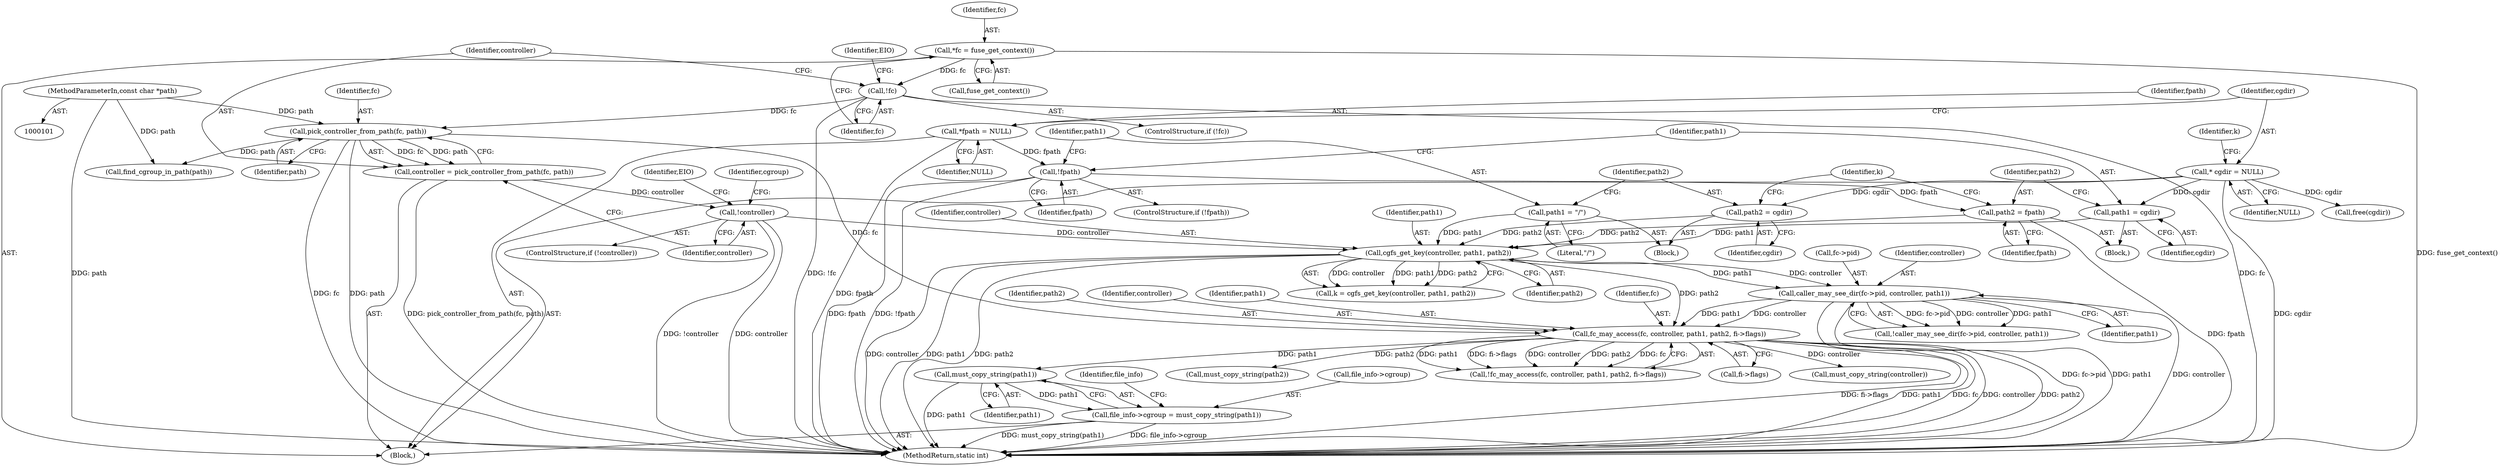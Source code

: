 digraph "0_lxcfs_a8b6c3e0537e90fba3c55910fd1b7229d54a60a7_2@API" {
"1000250" [label="(Call,must_copy_string(path1))"];
"1000211" [label="(Call,fc_may_access(fc, controller, path1, path2, fi->flags))"];
"1000135" [label="(Call,pick_controller_from_path(fc, path))"];
"1000128" [label="(Call,!fc)"];
"1000123" [label="(Call,*fc = fuse_get_context())"];
"1000102" [label="(MethodParameterIn,const char *path)"];
"1000197" [label="(Call,caller_may_see_dir(fc->pid, controller, path1))"];
"1000180" [label="(Call,cgfs_get_key(controller, path1, path2))"];
"1000139" [label="(Call,!controller)"];
"1000133" [label="(Call,controller = pick_controller_from_path(fc, path))"];
"1000172" [label="(Call,path1 = cgdir)"];
"1000113" [label="(Call,* cgdir = NULL)"];
"1000164" [label="(Call,path1 = \"/\")"];
"1000167" [label="(Call,path2 = cgdir)"];
"1000175" [label="(Call,path2 = fpath)"];
"1000161" [label="(Call,!fpath)"];
"1000107" [label="(Call,*fpath = NULL)"];
"1000246" [label="(Call,file_info->cgroup = must_copy_string(path1))"];
"1000251" [label="(Identifier,path1)"];
"1000166" [label="(Literal,\"/\")"];
"1000160" [label="(ControlStructure,if (!fpath))"];
"1000246" [label="(Call,file_info->cgroup = must_copy_string(path1))"];
"1000135" [label="(Call,pick_controller_from_path(fc, path))"];
"1000119" [label="(Identifier,k)"];
"1000198" [label="(Call,fc->pid)"];
"1000104" [label="(Block,)"];
"1000138" [label="(ControlStructure,if (!controller))"];
"1000197" [label="(Call,caller_may_see_dir(fc->pid, controller, path1))"];
"1000288" [label="(MethodReturn,static int)"];
"1000128" [label="(Call,!fc)"];
"1000129" [label="(Identifier,fc)"];
"1000163" [label="(Block,)"];
"1000146" [label="(Call,find_cgroup_in_path(path))"];
"1000215" [label="(Identifier,path2)"];
"1000115" [label="(Identifier,NULL)"];
"1000161" [label="(Call,!fpath)"];
"1000175" [label="(Call,path2 = fpath)"];
"1000201" [label="(Identifier,controller)"];
"1000250" [label="(Call,must_copy_string(path1))"];
"1000127" [label="(ControlStructure,if (!fc))"];
"1000132" [label="(Identifier,EIO)"];
"1000162" [label="(Identifier,fpath)"];
"1000213" [label="(Identifier,controller)"];
"1000176" [label="(Identifier,path2)"];
"1000177" [label="(Identifier,fpath)"];
"1000108" [label="(Identifier,fpath)"];
"1000169" [label="(Identifier,cgdir)"];
"1000179" [label="(Identifier,k)"];
"1000214" [label="(Identifier,path1)"];
"1000247" [label="(Call,file_info->cgroup)"];
"1000211" [label="(Call,fc_may_access(fc, controller, path1, path2, fi->flags))"];
"1000216" [label="(Call,fi->flags)"];
"1000256" [label="(Call,must_copy_string(path2))"];
"1000136" [label="(Identifier,fc)"];
"1000125" [label="(Call,fuse_get_context())"];
"1000107" [label="(Call,*fpath = NULL)"];
"1000109" [label="(Identifier,NULL)"];
"1000165" [label="(Identifier,path1)"];
"1000168" [label="(Identifier,path2)"];
"1000140" [label="(Identifier,controller)"];
"1000143" [label="(Identifier,EIO)"];
"1000181" [label="(Identifier,controller)"];
"1000254" [label="(Identifier,file_info)"];
"1000167" [label="(Call,path2 = cgdir)"];
"1000134" [label="(Identifier,controller)"];
"1000196" [label="(Call,!caller_may_see_dir(fc->pid, controller, path1))"];
"1000174" [label="(Identifier,cgdir)"];
"1000210" [label="(Call,!fc_may_access(fc, controller, path1, path2, fi->flags))"];
"1000133" [label="(Call,controller = pick_controller_from_path(fc, path))"];
"1000102" [label="(MethodParameterIn,const char *path)"];
"1000164" [label="(Call,path1 = \"/\")"];
"1000178" [label="(Call,k = cgfs_get_key(controller, path1, path2))"];
"1000182" [label="(Identifier,path1)"];
"1000172" [label="(Call,path1 = cgdir)"];
"1000113" [label="(Call,* cgdir = NULL)"];
"1000173" [label="(Identifier,path1)"];
"1000114" [label="(Identifier,cgdir)"];
"1000284" [label="(Call,free(cgdir))"];
"1000145" [label="(Identifier,cgroup)"];
"1000180" [label="(Call,cgfs_get_key(controller, path1, path2))"];
"1000183" [label="(Identifier,path2)"];
"1000212" [label="(Identifier,fc)"];
"1000139" [label="(Call,!controller)"];
"1000244" [label="(Call,must_copy_string(controller))"];
"1000137" [label="(Identifier,path)"];
"1000171" [label="(Block,)"];
"1000123" [label="(Call,*fc = fuse_get_context())"];
"1000124" [label="(Identifier,fc)"];
"1000202" [label="(Identifier,path1)"];
"1000250" -> "1000246"  [label="AST: "];
"1000250" -> "1000251"  [label="CFG: "];
"1000251" -> "1000250"  [label="AST: "];
"1000246" -> "1000250"  [label="CFG: "];
"1000250" -> "1000288"  [label="DDG: path1"];
"1000250" -> "1000246"  [label="DDG: path1"];
"1000211" -> "1000250"  [label="DDG: path1"];
"1000211" -> "1000210"  [label="AST: "];
"1000211" -> "1000216"  [label="CFG: "];
"1000212" -> "1000211"  [label="AST: "];
"1000213" -> "1000211"  [label="AST: "];
"1000214" -> "1000211"  [label="AST: "];
"1000215" -> "1000211"  [label="AST: "];
"1000216" -> "1000211"  [label="AST: "];
"1000210" -> "1000211"  [label="CFG: "];
"1000211" -> "1000288"  [label="DDG: fi->flags"];
"1000211" -> "1000288"  [label="DDG: path1"];
"1000211" -> "1000288"  [label="DDG: fc"];
"1000211" -> "1000288"  [label="DDG: controller"];
"1000211" -> "1000288"  [label="DDG: path2"];
"1000211" -> "1000210"  [label="DDG: path1"];
"1000211" -> "1000210"  [label="DDG: fi->flags"];
"1000211" -> "1000210"  [label="DDG: controller"];
"1000211" -> "1000210"  [label="DDG: path2"];
"1000211" -> "1000210"  [label="DDG: fc"];
"1000135" -> "1000211"  [label="DDG: fc"];
"1000197" -> "1000211"  [label="DDG: controller"];
"1000197" -> "1000211"  [label="DDG: path1"];
"1000180" -> "1000211"  [label="DDG: path2"];
"1000211" -> "1000244"  [label="DDG: controller"];
"1000211" -> "1000256"  [label="DDG: path2"];
"1000135" -> "1000133"  [label="AST: "];
"1000135" -> "1000137"  [label="CFG: "];
"1000136" -> "1000135"  [label="AST: "];
"1000137" -> "1000135"  [label="AST: "];
"1000133" -> "1000135"  [label="CFG: "];
"1000135" -> "1000288"  [label="DDG: fc"];
"1000135" -> "1000288"  [label="DDG: path"];
"1000135" -> "1000133"  [label="DDG: fc"];
"1000135" -> "1000133"  [label="DDG: path"];
"1000128" -> "1000135"  [label="DDG: fc"];
"1000102" -> "1000135"  [label="DDG: path"];
"1000135" -> "1000146"  [label="DDG: path"];
"1000128" -> "1000127"  [label="AST: "];
"1000128" -> "1000129"  [label="CFG: "];
"1000129" -> "1000128"  [label="AST: "];
"1000132" -> "1000128"  [label="CFG: "];
"1000134" -> "1000128"  [label="CFG: "];
"1000128" -> "1000288"  [label="DDG: fc"];
"1000128" -> "1000288"  [label="DDG: !fc"];
"1000123" -> "1000128"  [label="DDG: fc"];
"1000123" -> "1000104"  [label="AST: "];
"1000123" -> "1000125"  [label="CFG: "];
"1000124" -> "1000123"  [label="AST: "];
"1000125" -> "1000123"  [label="AST: "];
"1000129" -> "1000123"  [label="CFG: "];
"1000123" -> "1000288"  [label="DDG: fuse_get_context()"];
"1000102" -> "1000101"  [label="AST: "];
"1000102" -> "1000288"  [label="DDG: path"];
"1000102" -> "1000146"  [label="DDG: path"];
"1000197" -> "1000196"  [label="AST: "];
"1000197" -> "1000202"  [label="CFG: "];
"1000198" -> "1000197"  [label="AST: "];
"1000201" -> "1000197"  [label="AST: "];
"1000202" -> "1000197"  [label="AST: "];
"1000196" -> "1000197"  [label="CFG: "];
"1000197" -> "1000288"  [label="DDG: controller"];
"1000197" -> "1000288"  [label="DDG: fc->pid"];
"1000197" -> "1000288"  [label="DDG: path1"];
"1000197" -> "1000196"  [label="DDG: fc->pid"];
"1000197" -> "1000196"  [label="DDG: controller"];
"1000197" -> "1000196"  [label="DDG: path1"];
"1000180" -> "1000197"  [label="DDG: controller"];
"1000180" -> "1000197"  [label="DDG: path1"];
"1000180" -> "1000178"  [label="AST: "];
"1000180" -> "1000183"  [label="CFG: "];
"1000181" -> "1000180"  [label="AST: "];
"1000182" -> "1000180"  [label="AST: "];
"1000183" -> "1000180"  [label="AST: "];
"1000178" -> "1000180"  [label="CFG: "];
"1000180" -> "1000288"  [label="DDG: controller"];
"1000180" -> "1000288"  [label="DDG: path1"];
"1000180" -> "1000288"  [label="DDG: path2"];
"1000180" -> "1000178"  [label="DDG: controller"];
"1000180" -> "1000178"  [label="DDG: path1"];
"1000180" -> "1000178"  [label="DDG: path2"];
"1000139" -> "1000180"  [label="DDG: controller"];
"1000172" -> "1000180"  [label="DDG: path1"];
"1000164" -> "1000180"  [label="DDG: path1"];
"1000167" -> "1000180"  [label="DDG: path2"];
"1000175" -> "1000180"  [label="DDG: path2"];
"1000139" -> "1000138"  [label="AST: "];
"1000139" -> "1000140"  [label="CFG: "];
"1000140" -> "1000139"  [label="AST: "];
"1000143" -> "1000139"  [label="CFG: "];
"1000145" -> "1000139"  [label="CFG: "];
"1000139" -> "1000288"  [label="DDG: !controller"];
"1000139" -> "1000288"  [label="DDG: controller"];
"1000133" -> "1000139"  [label="DDG: controller"];
"1000133" -> "1000104"  [label="AST: "];
"1000134" -> "1000133"  [label="AST: "];
"1000140" -> "1000133"  [label="CFG: "];
"1000133" -> "1000288"  [label="DDG: pick_controller_from_path(fc, path)"];
"1000172" -> "1000171"  [label="AST: "];
"1000172" -> "1000174"  [label="CFG: "];
"1000173" -> "1000172"  [label="AST: "];
"1000174" -> "1000172"  [label="AST: "];
"1000176" -> "1000172"  [label="CFG: "];
"1000113" -> "1000172"  [label="DDG: cgdir"];
"1000113" -> "1000104"  [label="AST: "];
"1000113" -> "1000115"  [label="CFG: "];
"1000114" -> "1000113"  [label="AST: "];
"1000115" -> "1000113"  [label="AST: "];
"1000119" -> "1000113"  [label="CFG: "];
"1000113" -> "1000288"  [label="DDG: cgdir"];
"1000113" -> "1000167"  [label="DDG: cgdir"];
"1000113" -> "1000284"  [label="DDG: cgdir"];
"1000164" -> "1000163"  [label="AST: "];
"1000164" -> "1000166"  [label="CFG: "];
"1000165" -> "1000164"  [label="AST: "];
"1000166" -> "1000164"  [label="AST: "];
"1000168" -> "1000164"  [label="CFG: "];
"1000167" -> "1000163"  [label="AST: "];
"1000167" -> "1000169"  [label="CFG: "];
"1000168" -> "1000167"  [label="AST: "];
"1000169" -> "1000167"  [label="AST: "];
"1000179" -> "1000167"  [label="CFG: "];
"1000175" -> "1000171"  [label="AST: "];
"1000175" -> "1000177"  [label="CFG: "];
"1000176" -> "1000175"  [label="AST: "];
"1000177" -> "1000175"  [label="AST: "];
"1000179" -> "1000175"  [label="CFG: "];
"1000175" -> "1000288"  [label="DDG: fpath"];
"1000161" -> "1000175"  [label="DDG: fpath"];
"1000161" -> "1000160"  [label="AST: "];
"1000161" -> "1000162"  [label="CFG: "];
"1000162" -> "1000161"  [label="AST: "];
"1000165" -> "1000161"  [label="CFG: "];
"1000173" -> "1000161"  [label="CFG: "];
"1000161" -> "1000288"  [label="DDG: fpath"];
"1000161" -> "1000288"  [label="DDG: !fpath"];
"1000107" -> "1000161"  [label="DDG: fpath"];
"1000107" -> "1000104"  [label="AST: "];
"1000107" -> "1000109"  [label="CFG: "];
"1000108" -> "1000107"  [label="AST: "];
"1000109" -> "1000107"  [label="AST: "];
"1000114" -> "1000107"  [label="CFG: "];
"1000107" -> "1000288"  [label="DDG: fpath"];
"1000246" -> "1000104"  [label="AST: "];
"1000247" -> "1000246"  [label="AST: "];
"1000254" -> "1000246"  [label="CFG: "];
"1000246" -> "1000288"  [label="DDG: must_copy_string(path1)"];
"1000246" -> "1000288"  [label="DDG: file_info->cgroup"];
}
